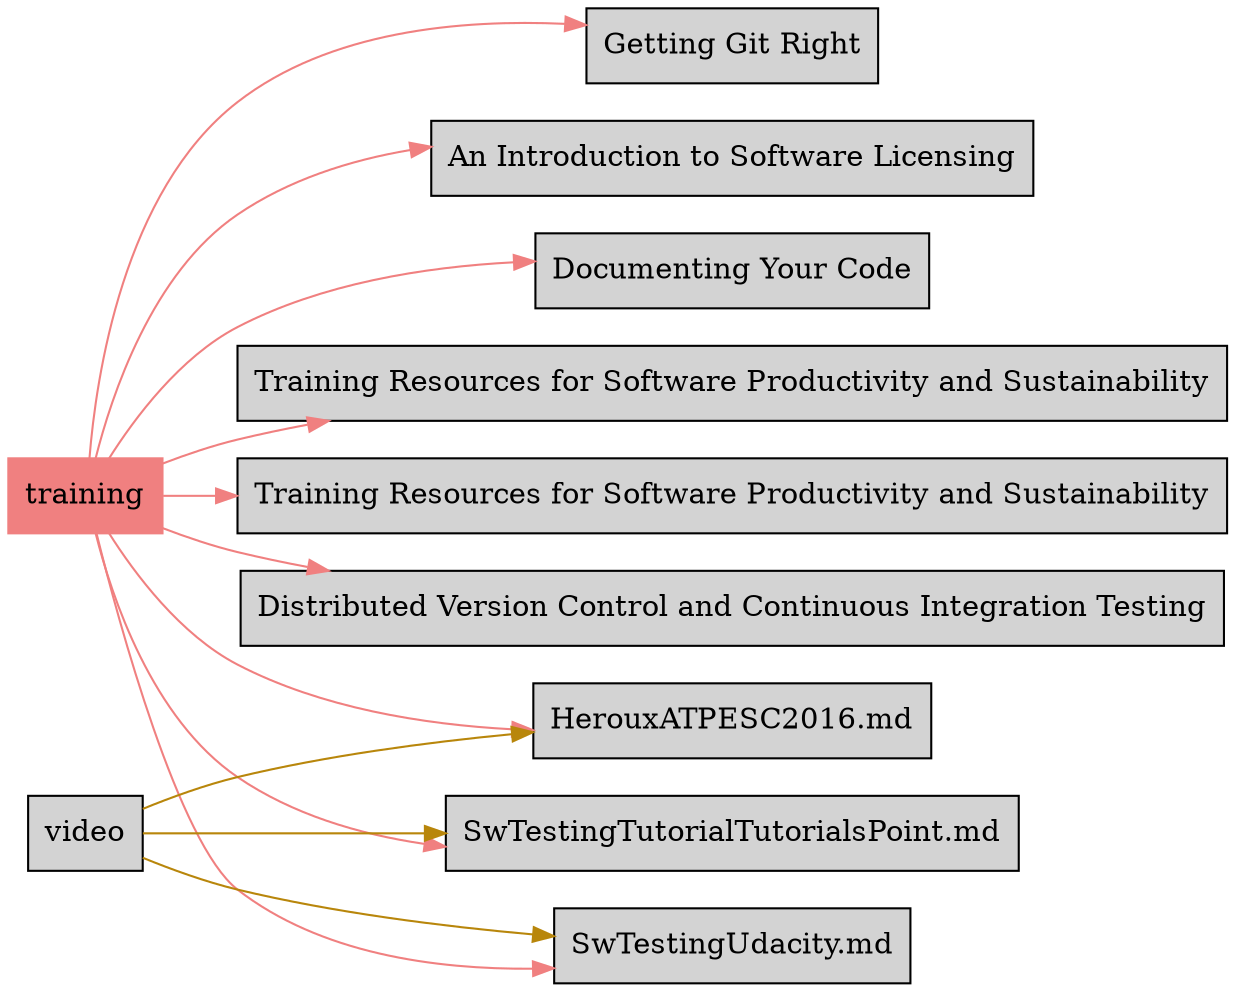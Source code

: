 digraph bettersoftware {
            rankdir = LR;
            ratio = fill;
            node [style=filled];
            node [shape = box];
"training" [colorscheme="svg" color="lightcoral"];
"training" ->  "BestPracticesForHPCSwDevelopersWebinarSeries.md" [colorscheme="svg" color="lightcoral"];
"BestPracticesForHPCSwDevelopersWebinarSeries.md" [label="Training Resources for Software Productivity and Sustainability" URL="http://bss.parallactic.com/resources/training-resources-for-software-productivity-and-sustainability"]
"training" ->  "CseCollaborationThroughSoftwareImprovingProductivityAndSustainability.SIAM-CSE17.md" [colorscheme="svg" color="lightcoral"];
"CseCollaborationThroughSoftwareImprovingProductivityAndSustainability.SIAM-CSE17.md" [label="Training Resources for Software Productivity and Sustainability" URL="http://bss.parallactic.com/resources/training-resources-for-software-productivity-and-sustainability"]
"training" ->  "DistributedVersionControlAndContinuousIntegrationTesting.md" [colorscheme="svg" color="lightcoral"];
"DistributedVersionControlAndContinuousIntegrationTesting.md" [label="Distributed Version Control and Continuous Integration Testing" URL="http://bss.parallactic.com/resources/distributed-version-control-and-continuous-integration-testing"]
"training" ->  "GettingGitRight.md" [colorscheme="svg" color="lightcoral"];
"GettingGitRight.md" [label="Getting Git Right" URL="http://bss.parallactic.com/resources/getting-git-right"]
"training" ->  "HerouxATPESC2016.md" [colorscheme="svg" color="lightcoral"];
"video" ->  "HerouxATPESC2016.md" [colorscheme="svg" color="darkgoldenrod"];
"training" ->  "IntroToSoftwareLicensing.md" [colorscheme="svg" color="lightcoral"];
"IntroToSoftwareLicensing.md" [label="An Introduction to Software Licensing" URL="http://bss.parallactic.com/resources/an-introduction-to-software-licensing"]
"training" ->  "KlinvexATPESC2016.md" [colorscheme="svg" color="lightcoral"];
"KlinvexATPESC2016.md" [label="Documenting Your Code" URL="http://bss.parallactic.com/resources/documenting-your-code"]
"training" ->  "SwTestingTutorialTutorialsPoint.md" [colorscheme="svg" color="lightcoral"];
"video" ->  "SwTestingTutorialTutorialsPoint.md" [colorscheme="svg" color="darkgoldenrod"];
"training" ->  "SwTestingUdacity.md" [colorscheme="svg" color="lightcoral"];
"video" ->  "SwTestingUdacity.md" [colorscheme="svg" color="darkgoldenrod"];
}
